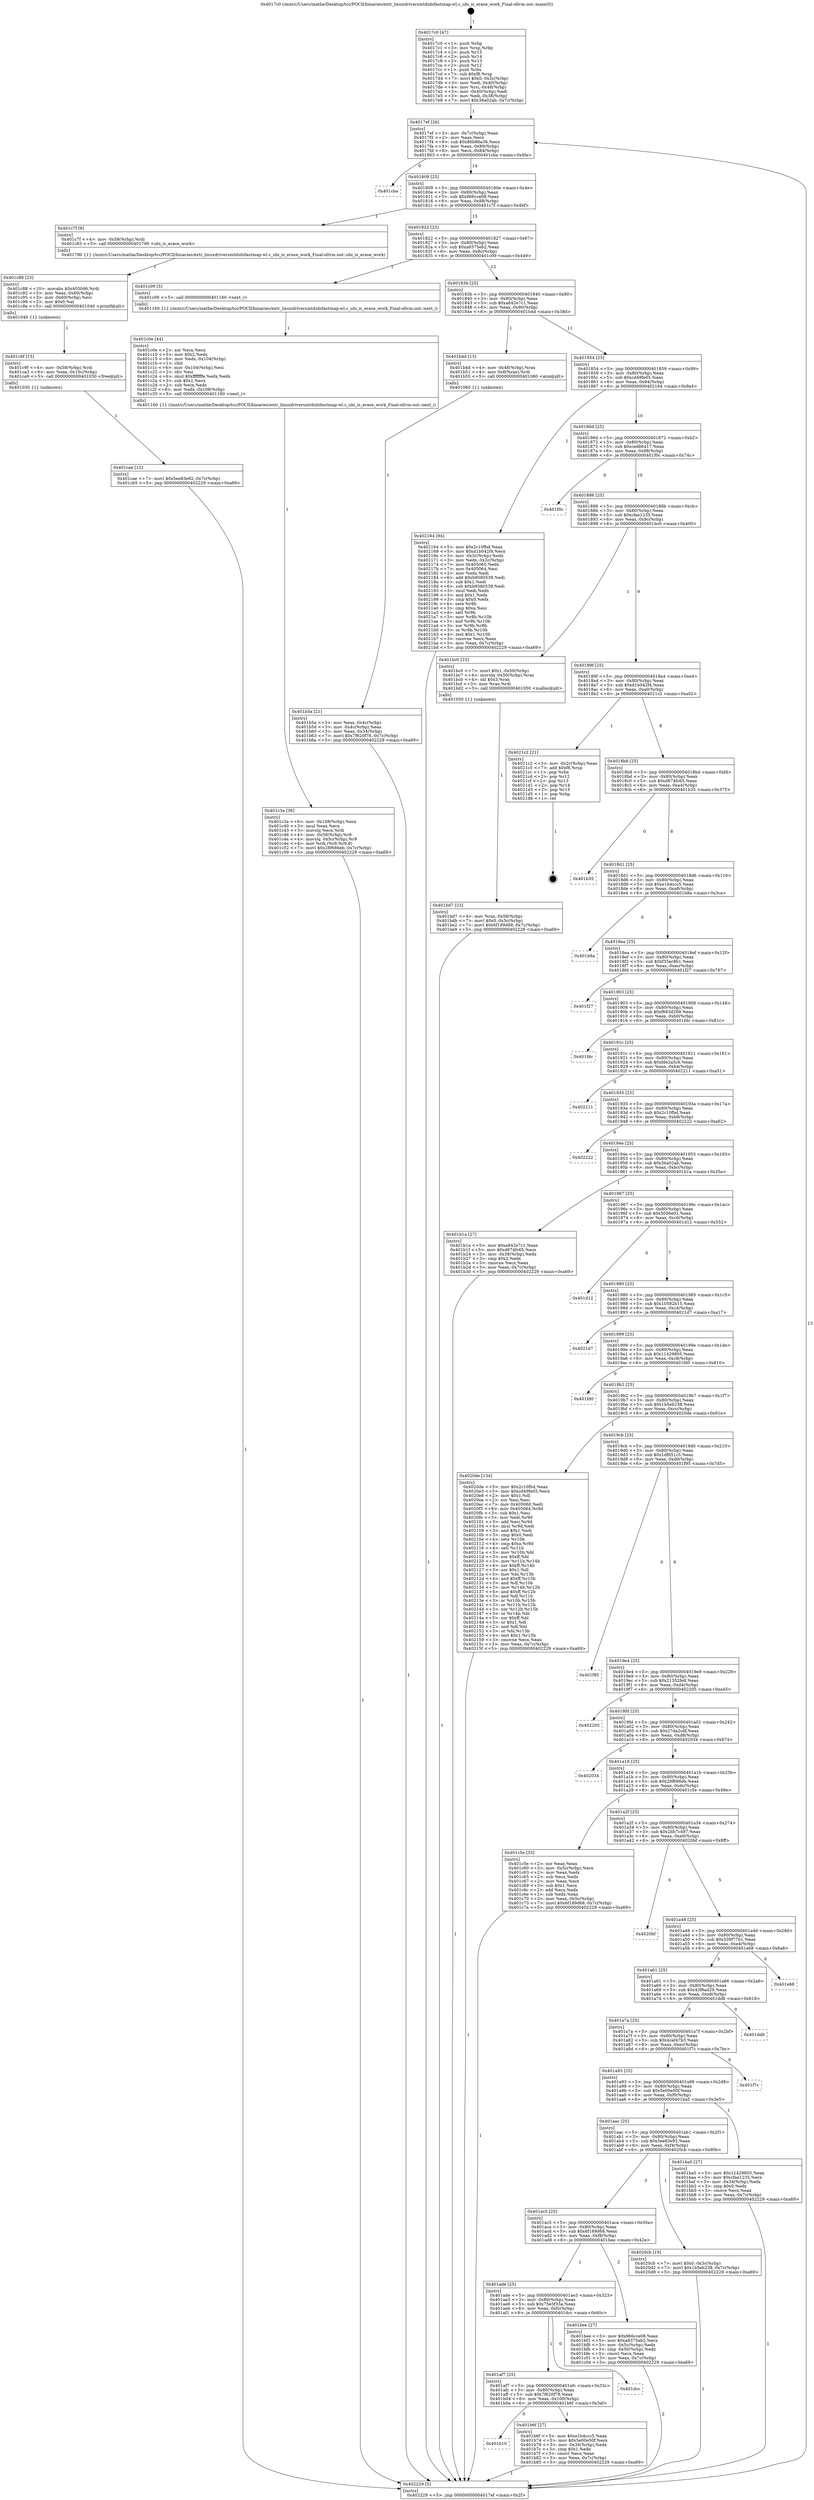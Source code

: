 digraph "0x4017c0" {
  label = "0x4017c0 (/mnt/c/Users/mathe/Desktop/tcc/POCII/binaries/extr_linuxdriversmtdubifastmap-wl.c_ubi_is_erase_work_Final-ollvm.out::main(0))"
  labelloc = "t"
  node[shape=record]

  Entry [label="",width=0.3,height=0.3,shape=circle,fillcolor=black,style=filled]
  "0x4017ef" [label="{
     0x4017ef [26]\l
     | [instrs]\l
     &nbsp;&nbsp;0x4017ef \<+3\>: mov -0x7c(%rbp),%eax\l
     &nbsp;&nbsp;0x4017f2 \<+2\>: mov %eax,%ecx\l
     &nbsp;&nbsp;0x4017f4 \<+6\>: sub $0x86b86a36,%ecx\l
     &nbsp;&nbsp;0x4017fa \<+3\>: mov %eax,-0x80(%rbp)\l
     &nbsp;&nbsp;0x4017fd \<+6\>: mov %ecx,-0x84(%rbp)\l
     &nbsp;&nbsp;0x401803 \<+6\>: je 0000000000401cba \<main+0x4fa\>\l
  }"]
  "0x401cba" [label="{
     0x401cba\l
  }", style=dashed]
  "0x401809" [label="{
     0x401809 [25]\l
     | [instrs]\l
     &nbsp;&nbsp;0x401809 \<+5\>: jmp 000000000040180e \<main+0x4e\>\l
     &nbsp;&nbsp;0x40180e \<+3\>: mov -0x80(%rbp),%eax\l
     &nbsp;&nbsp;0x401811 \<+5\>: sub $0x966cce08,%eax\l
     &nbsp;&nbsp;0x401816 \<+6\>: mov %eax,-0x88(%rbp)\l
     &nbsp;&nbsp;0x40181c \<+6\>: je 0000000000401c7f \<main+0x4bf\>\l
  }"]
  Exit [label="",width=0.3,height=0.3,shape=circle,fillcolor=black,style=filled,peripheries=2]
  "0x401c7f" [label="{
     0x401c7f [9]\l
     | [instrs]\l
     &nbsp;&nbsp;0x401c7f \<+4\>: mov -0x58(%rbp),%rdi\l
     &nbsp;&nbsp;0x401c83 \<+5\>: call 0000000000401790 \<ubi_is_erase_work\>\l
     | [calls]\l
     &nbsp;&nbsp;0x401790 \{1\} (/mnt/c/Users/mathe/Desktop/tcc/POCII/binaries/extr_linuxdriversmtdubifastmap-wl.c_ubi_is_erase_work_Final-ollvm.out::ubi_is_erase_work)\l
  }"]
  "0x401822" [label="{
     0x401822 [25]\l
     | [instrs]\l
     &nbsp;&nbsp;0x401822 \<+5\>: jmp 0000000000401827 \<main+0x67\>\l
     &nbsp;&nbsp;0x401827 \<+3\>: mov -0x80(%rbp),%eax\l
     &nbsp;&nbsp;0x40182a \<+5\>: sub $0xa8375eb2,%eax\l
     &nbsp;&nbsp;0x40182f \<+6\>: mov %eax,-0x8c(%rbp)\l
     &nbsp;&nbsp;0x401835 \<+6\>: je 0000000000401c09 \<main+0x449\>\l
  }"]
  "0x401cae" [label="{
     0x401cae [12]\l
     | [instrs]\l
     &nbsp;&nbsp;0x401cae \<+7\>: movl $0x5ee83e92,-0x7c(%rbp)\l
     &nbsp;&nbsp;0x401cb5 \<+5\>: jmp 0000000000402229 \<main+0xa69\>\l
  }"]
  "0x401c09" [label="{
     0x401c09 [5]\l
     | [instrs]\l
     &nbsp;&nbsp;0x401c09 \<+5\>: call 0000000000401160 \<next_i\>\l
     | [calls]\l
     &nbsp;&nbsp;0x401160 \{1\} (/mnt/c/Users/mathe/Desktop/tcc/POCII/binaries/extr_linuxdriversmtdubifastmap-wl.c_ubi_is_erase_work_Final-ollvm.out::next_i)\l
  }"]
  "0x40183b" [label="{
     0x40183b [25]\l
     | [instrs]\l
     &nbsp;&nbsp;0x40183b \<+5\>: jmp 0000000000401840 \<main+0x80\>\l
     &nbsp;&nbsp;0x401840 \<+3\>: mov -0x80(%rbp),%eax\l
     &nbsp;&nbsp;0x401843 \<+5\>: sub $0xa842e7c1,%eax\l
     &nbsp;&nbsp;0x401848 \<+6\>: mov %eax,-0x90(%rbp)\l
     &nbsp;&nbsp;0x40184e \<+6\>: je 0000000000401b4d \<main+0x38d\>\l
  }"]
  "0x401c9f" [label="{
     0x401c9f [15]\l
     | [instrs]\l
     &nbsp;&nbsp;0x401c9f \<+4\>: mov -0x58(%rbp),%rdi\l
     &nbsp;&nbsp;0x401ca3 \<+6\>: mov %eax,-0x10c(%rbp)\l
     &nbsp;&nbsp;0x401ca9 \<+5\>: call 0000000000401030 \<free@plt\>\l
     | [calls]\l
     &nbsp;&nbsp;0x401030 \{1\} (unknown)\l
  }"]
  "0x401b4d" [label="{
     0x401b4d [13]\l
     | [instrs]\l
     &nbsp;&nbsp;0x401b4d \<+4\>: mov -0x48(%rbp),%rax\l
     &nbsp;&nbsp;0x401b51 \<+4\>: mov 0x8(%rax),%rdi\l
     &nbsp;&nbsp;0x401b55 \<+5\>: call 0000000000401060 \<atoi@plt\>\l
     | [calls]\l
     &nbsp;&nbsp;0x401060 \{1\} (unknown)\l
  }"]
  "0x401854" [label="{
     0x401854 [25]\l
     | [instrs]\l
     &nbsp;&nbsp;0x401854 \<+5\>: jmp 0000000000401859 \<main+0x99\>\l
     &nbsp;&nbsp;0x401859 \<+3\>: mov -0x80(%rbp),%eax\l
     &nbsp;&nbsp;0x40185c \<+5\>: sub $0xcd49fe05,%eax\l
     &nbsp;&nbsp;0x401861 \<+6\>: mov %eax,-0x94(%rbp)\l
     &nbsp;&nbsp;0x401867 \<+6\>: je 0000000000402164 \<main+0x9a4\>\l
  }"]
  "0x401c88" [label="{
     0x401c88 [23]\l
     | [instrs]\l
     &nbsp;&nbsp;0x401c88 \<+10\>: movabs $0x4030d6,%rdi\l
     &nbsp;&nbsp;0x401c92 \<+3\>: mov %eax,-0x60(%rbp)\l
     &nbsp;&nbsp;0x401c95 \<+3\>: mov -0x60(%rbp),%esi\l
     &nbsp;&nbsp;0x401c98 \<+2\>: mov $0x0,%al\l
     &nbsp;&nbsp;0x401c9a \<+5\>: call 0000000000401040 \<printf@plt\>\l
     | [calls]\l
     &nbsp;&nbsp;0x401040 \{1\} (unknown)\l
  }"]
  "0x402164" [label="{
     0x402164 [94]\l
     | [instrs]\l
     &nbsp;&nbsp;0x402164 \<+5\>: mov $0x2c10fbd,%eax\l
     &nbsp;&nbsp;0x402169 \<+5\>: mov $0xd1b042f4,%ecx\l
     &nbsp;&nbsp;0x40216e \<+3\>: mov -0x3c(%rbp),%edx\l
     &nbsp;&nbsp;0x402171 \<+3\>: mov %edx,-0x2c(%rbp)\l
     &nbsp;&nbsp;0x402174 \<+7\>: mov 0x405060,%edx\l
     &nbsp;&nbsp;0x40217b \<+7\>: mov 0x405064,%esi\l
     &nbsp;&nbsp;0x402182 \<+2\>: mov %edx,%edi\l
     &nbsp;&nbsp;0x402184 \<+6\>: add $0xb9580539,%edi\l
     &nbsp;&nbsp;0x40218a \<+3\>: sub $0x1,%edi\l
     &nbsp;&nbsp;0x40218d \<+6\>: sub $0xb9580539,%edi\l
     &nbsp;&nbsp;0x402193 \<+3\>: imul %edi,%edx\l
     &nbsp;&nbsp;0x402196 \<+3\>: and $0x1,%edx\l
     &nbsp;&nbsp;0x402199 \<+3\>: cmp $0x0,%edx\l
     &nbsp;&nbsp;0x40219c \<+4\>: sete %r8b\l
     &nbsp;&nbsp;0x4021a0 \<+3\>: cmp $0xa,%esi\l
     &nbsp;&nbsp;0x4021a3 \<+4\>: setl %r9b\l
     &nbsp;&nbsp;0x4021a7 \<+3\>: mov %r8b,%r10b\l
     &nbsp;&nbsp;0x4021aa \<+3\>: and %r9b,%r10b\l
     &nbsp;&nbsp;0x4021ad \<+3\>: xor %r9b,%r8b\l
     &nbsp;&nbsp;0x4021b0 \<+3\>: or %r8b,%r10b\l
     &nbsp;&nbsp;0x4021b3 \<+4\>: test $0x1,%r10b\l
     &nbsp;&nbsp;0x4021b7 \<+3\>: cmovne %ecx,%eax\l
     &nbsp;&nbsp;0x4021ba \<+3\>: mov %eax,-0x7c(%rbp)\l
     &nbsp;&nbsp;0x4021bd \<+5\>: jmp 0000000000402229 \<main+0xa69\>\l
  }"]
  "0x40186d" [label="{
     0x40186d [25]\l
     | [instrs]\l
     &nbsp;&nbsp;0x40186d \<+5\>: jmp 0000000000401872 \<main+0xb2\>\l
     &nbsp;&nbsp;0x401872 \<+3\>: mov -0x80(%rbp),%eax\l
     &nbsp;&nbsp;0x401875 \<+5\>: sub $0xcedb6417,%eax\l
     &nbsp;&nbsp;0x40187a \<+6\>: mov %eax,-0x98(%rbp)\l
     &nbsp;&nbsp;0x401880 \<+6\>: je 0000000000401f0c \<main+0x74c\>\l
  }"]
  "0x401c3a" [label="{
     0x401c3a [36]\l
     | [instrs]\l
     &nbsp;&nbsp;0x401c3a \<+6\>: mov -0x108(%rbp),%ecx\l
     &nbsp;&nbsp;0x401c40 \<+3\>: imul %eax,%ecx\l
     &nbsp;&nbsp;0x401c43 \<+3\>: movslq %ecx,%rdi\l
     &nbsp;&nbsp;0x401c46 \<+4\>: mov -0x58(%rbp),%r8\l
     &nbsp;&nbsp;0x401c4a \<+4\>: movslq -0x5c(%rbp),%r9\l
     &nbsp;&nbsp;0x401c4e \<+4\>: mov %rdi,(%r8,%r9,8)\l
     &nbsp;&nbsp;0x401c52 \<+7\>: movl $0x28f666eb,-0x7c(%rbp)\l
     &nbsp;&nbsp;0x401c59 \<+5\>: jmp 0000000000402229 \<main+0xa69\>\l
  }"]
  "0x401f0c" [label="{
     0x401f0c\l
  }", style=dashed]
  "0x401886" [label="{
     0x401886 [25]\l
     | [instrs]\l
     &nbsp;&nbsp;0x401886 \<+5\>: jmp 000000000040188b \<main+0xcb\>\l
     &nbsp;&nbsp;0x40188b \<+3\>: mov -0x80(%rbp),%eax\l
     &nbsp;&nbsp;0x40188e \<+5\>: sub $0xcfae1235,%eax\l
     &nbsp;&nbsp;0x401893 \<+6\>: mov %eax,-0x9c(%rbp)\l
     &nbsp;&nbsp;0x401899 \<+6\>: je 0000000000401bc0 \<main+0x400\>\l
  }"]
  "0x401c0e" [label="{
     0x401c0e [44]\l
     | [instrs]\l
     &nbsp;&nbsp;0x401c0e \<+2\>: xor %ecx,%ecx\l
     &nbsp;&nbsp;0x401c10 \<+5\>: mov $0x2,%edx\l
     &nbsp;&nbsp;0x401c15 \<+6\>: mov %edx,-0x104(%rbp)\l
     &nbsp;&nbsp;0x401c1b \<+1\>: cltd\l
     &nbsp;&nbsp;0x401c1c \<+6\>: mov -0x104(%rbp),%esi\l
     &nbsp;&nbsp;0x401c22 \<+2\>: idiv %esi\l
     &nbsp;&nbsp;0x401c24 \<+6\>: imul $0xfffffffe,%edx,%edx\l
     &nbsp;&nbsp;0x401c2a \<+3\>: sub $0x1,%ecx\l
     &nbsp;&nbsp;0x401c2d \<+2\>: sub %ecx,%edx\l
     &nbsp;&nbsp;0x401c2f \<+6\>: mov %edx,-0x108(%rbp)\l
     &nbsp;&nbsp;0x401c35 \<+5\>: call 0000000000401160 \<next_i\>\l
     | [calls]\l
     &nbsp;&nbsp;0x401160 \{1\} (/mnt/c/Users/mathe/Desktop/tcc/POCII/binaries/extr_linuxdriversmtdubifastmap-wl.c_ubi_is_erase_work_Final-ollvm.out::next_i)\l
  }"]
  "0x401bc0" [label="{
     0x401bc0 [23]\l
     | [instrs]\l
     &nbsp;&nbsp;0x401bc0 \<+7\>: movl $0x1,-0x50(%rbp)\l
     &nbsp;&nbsp;0x401bc7 \<+4\>: movslq -0x50(%rbp),%rax\l
     &nbsp;&nbsp;0x401bcb \<+4\>: shl $0x3,%rax\l
     &nbsp;&nbsp;0x401bcf \<+3\>: mov %rax,%rdi\l
     &nbsp;&nbsp;0x401bd2 \<+5\>: call 0000000000401050 \<malloc@plt\>\l
     | [calls]\l
     &nbsp;&nbsp;0x401050 \{1\} (unknown)\l
  }"]
  "0x40189f" [label="{
     0x40189f [25]\l
     | [instrs]\l
     &nbsp;&nbsp;0x40189f \<+5\>: jmp 00000000004018a4 \<main+0xe4\>\l
     &nbsp;&nbsp;0x4018a4 \<+3\>: mov -0x80(%rbp),%eax\l
     &nbsp;&nbsp;0x4018a7 \<+5\>: sub $0xd1b042f4,%eax\l
     &nbsp;&nbsp;0x4018ac \<+6\>: mov %eax,-0xa0(%rbp)\l
     &nbsp;&nbsp;0x4018b2 \<+6\>: je 00000000004021c2 \<main+0xa02\>\l
  }"]
  "0x401bd7" [label="{
     0x401bd7 [23]\l
     | [instrs]\l
     &nbsp;&nbsp;0x401bd7 \<+4\>: mov %rax,-0x58(%rbp)\l
     &nbsp;&nbsp;0x401bdb \<+7\>: movl $0x0,-0x5c(%rbp)\l
     &nbsp;&nbsp;0x401be2 \<+7\>: movl $0x6f189d68,-0x7c(%rbp)\l
     &nbsp;&nbsp;0x401be9 \<+5\>: jmp 0000000000402229 \<main+0xa69\>\l
  }"]
  "0x4021c2" [label="{
     0x4021c2 [21]\l
     | [instrs]\l
     &nbsp;&nbsp;0x4021c2 \<+3\>: mov -0x2c(%rbp),%eax\l
     &nbsp;&nbsp;0x4021c5 \<+7\>: add $0xf8,%rsp\l
     &nbsp;&nbsp;0x4021cc \<+1\>: pop %rbx\l
     &nbsp;&nbsp;0x4021cd \<+2\>: pop %r12\l
     &nbsp;&nbsp;0x4021cf \<+2\>: pop %r13\l
     &nbsp;&nbsp;0x4021d1 \<+2\>: pop %r14\l
     &nbsp;&nbsp;0x4021d3 \<+2\>: pop %r15\l
     &nbsp;&nbsp;0x4021d5 \<+1\>: pop %rbp\l
     &nbsp;&nbsp;0x4021d6 \<+1\>: ret\l
  }"]
  "0x4018b8" [label="{
     0x4018b8 [25]\l
     | [instrs]\l
     &nbsp;&nbsp;0x4018b8 \<+5\>: jmp 00000000004018bd \<main+0xfd\>\l
     &nbsp;&nbsp;0x4018bd \<+3\>: mov -0x80(%rbp),%eax\l
     &nbsp;&nbsp;0x4018c0 \<+5\>: sub $0xd674fc65,%eax\l
     &nbsp;&nbsp;0x4018c5 \<+6\>: mov %eax,-0xa4(%rbp)\l
     &nbsp;&nbsp;0x4018cb \<+6\>: je 0000000000401b35 \<main+0x375\>\l
  }"]
  "0x401b10" [label="{
     0x401b10\l
  }", style=dashed]
  "0x401b35" [label="{
     0x401b35\l
  }", style=dashed]
  "0x4018d1" [label="{
     0x4018d1 [25]\l
     | [instrs]\l
     &nbsp;&nbsp;0x4018d1 \<+5\>: jmp 00000000004018d6 \<main+0x116\>\l
     &nbsp;&nbsp;0x4018d6 \<+3\>: mov -0x80(%rbp),%eax\l
     &nbsp;&nbsp;0x4018d9 \<+5\>: sub $0xe1b4ccc5,%eax\l
     &nbsp;&nbsp;0x4018de \<+6\>: mov %eax,-0xa8(%rbp)\l
     &nbsp;&nbsp;0x4018e4 \<+6\>: je 0000000000401b8a \<main+0x3ca\>\l
  }"]
  "0x401b6f" [label="{
     0x401b6f [27]\l
     | [instrs]\l
     &nbsp;&nbsp;0x401b6f \<+5\>: mov $0xe1b4ccc5,%eax\l
     &nbsp;&nbsp;0x401b74 \<+5\>: mov $0x5e00e50f,%ecx\l
     &nbsp;&nbsp;0x401b79 \<+3\>: mov -0x34(%rbp),%edx\l
     &nbsp;&nbsp;0x401b7c \<+3\>: cmp $0x1,%edx\l
     &nbsp;&nbsp;0x401b7f \<+3\>: cmovl %ecx,%eax\l
     &nbsp;&nbsp;0x401b82 \<+3\>: mov %eax,-0x7c(%rbp)\l
     &nbsp;&nbsp;0x401b85 \<+5\>: jmp 0000000000402229 \<main+0xa69\>\l
  }"]
  "0x401b8a" [label="{
     0x401b8a\l
  }", style=dashed]
  "0x4018ea" [label="{
     0x4018ea [25]\l
     | [instrs]\l
     &nbsp;&nbsp;0x4018ea \<+5\>: jmp 00000000004018ef \<main+0x12f\>\l
     &nbsp;&nbsp;0x4018ef \<+3\>: mov -0x80(%rbp),%eax\l
     &nbsp;&nbsp;0x4018f2 \<+5\>: sub $0xf33ac8b1,%eax\l
     &nbsp;&nbsp;0x4018f7 \<+6\>: mov %eax,-0xac(%rbp)\l
     &nbsp;&nbsp;0x4018fd \<+6\>: je 0000000000401f27 \<main+0x767\>\l
  }"]
  "0x401af7" [label="{
     0x401af7 [25]\l
     | [instrs]\l
     &nbsp;&nbsp;0x401af7 \<+5\>: jmp 0000000000401afc \<main+0x33c\>\l
     &nbsp;&nbsp;0x401afc \<+3\>: mov -0x80(%rbp),%eax\l
     &nbsp;&nbsp;0x401aff \<+5\>: sub $0x7f620f78,%eax\l
     &nbsp;&nbsp;0x401b04 \<+6\>: mov %eax,-0x100(%rbp)\l
     &nbsp;&nbsp;0x401b0a \<+6\>: je 0000000000401b6f \<main+0x3af\>\l
  }"]
  "0x401f27" [label="{
     0x401f27\l
  }", style=dashed]
  "0x401903" [label="{
     0x401903 [25]\l
     | [instrs]\l
     &nbsp;&nbsp;0x401903 \<+5\>: jmp 0000000000401908 \<main+0x148\>\l
     &nbsp;&nbsp;0x401908 \<+3\>: mov -0x80(%rbp),%eax\l
     &nbsp;&nbsp;0x40190b \<+5\>: sub $0xf683d269,%eax\l
     &nbsp;&nbsp;0x401910 \<+6\>: mov %eax,-0xb0(%rbp)\l
     &nbsp;&nbsp;0x401916 \<+6\>: je 0000000000401fdc \<main+0x81c\>\l
  }"]
  "0x401dcc" [label="{
     0x401dcc\l
  }", style=dashed]
  "0x401fdc" [label="{
     0x401fdc\l
  }", style=dashed]
  "0x40191c" [label="{
     0x40191c [25]\l
     | [instrs]\l
     &nbsp;&nbsp;0x40191c \<+5\>: jmp 0000000000401921 \<main+0x161\>\l
     &nbsp;&nbsp;0x401921 \<+3\>: mov -0x80(%rbp),%eax\l
     &nbsp;&nbsp;0x401924 \<+5\>: sub $0xfde2a5c6,%eax\l
     &nbsp;&nbsp;0x401929 \<+6\>: mov %eax,-0xb4(%rbp)\l
     &nbsp;&nbsp;0x40192f \<+6\>: je 0000000000402211 \<main+0xa51\>\l
  }"]
  "0x401ade" [label="{
     0x401ade [25]\l
     | [instrs]\l
     &nbsp;&nbsp;0x401ade \<+5\>: jmp 0000000000401ae3 \<main+0x323\>\l
     &nbsp;&nbsp;0x401ae3 \<+3\>: mov -0x80(%rbp),%eax\l
     &nbsp;&nbsp;0x401ae6 \<+5\>: sub $0x75e5f33a,%eax\l
     &nbsp;&nbsp;0x401aeb \<+6\>: mov %eax,-0xfc(%rbp)\l
     &nbsp;&nbsp;0x401af1 \<+6\>: je 0000000000401dcc \<main+0x60c\>\l
  }"]
  "0x402211" [label="{
     0x402211\l
  }", style=dashed]
  "0x401935" [label="{
     0x401935 [25]\l
     | [instrs]\l
     &nbsp;&nbsp;0x401935 \<+5\>: jmp 000000000040193a \<main+0x17a\>\l
     &nbsp;&nbsp;0x40193a \<+3\>: mov -0x80(%rbp),%eax\l
     &nbsp;&nbsp;0x40193d \<+5\>: sub $0x2c10fbd,%eax\l
     &nbsp;&nbsp;0x401942 \<+6\>: mov %eax,-0xb8(%rbp)\l
     &nbsp;&nbsp;0x401948 \<+6\>: je 0000000000402222 \<main+0xa62\>\l
  }"]
  "0x401bee" [label="{
     0x401bee [27]\l
     | [instrs]\l
     &nbsp;&nbsp;0x401bee \<+5\>: mov $0x966cce08,%eax\l
     &nbsp;&nbsp;0x401bf3 \<+5\>: mov $0xa8375eb2,%ecx\l
     &nbsp;&nbsp;0x401bf8 \<+3\>: mov -0x5c(%rbp),%edx\l
     &nbsp;&nbsp;0x401bfb \<+3\>: cmp -0x50(%rbp),%edx\l
     &nbsp;&nbsp;0x401bfe \<+3\>: cmovl %ecx,%eax\l
     &nbsp;&nbsp;0x401c01 \<+3\>: mov %eax,-0x7c(%rbp)\l
     &nbsp;&nbsp;0x401c04 \<+5\>: jmp 0000000000402229 \<main+0xa69\>\l
  }"]
  "0x402222" [label="{
     0x402222\l
  }", style=dashed]
  "0x40194e" [label="{
     0x40194e [25]\l
     | [instrs]\l
     &nbsp;&nbsp;0x40194e \<+5\>: jmp 0000000000401953 \<main+0x193\>\l
     &nbsp;&nbsp;0x401953 \<+3\>: mov -0x80(%rbp),%eax\l
     &nbsp;&nbsp;0x401956 \<+5\>: sub $0x36a02ab,%eax\l
     &nbsp;&nbsp;0x40195b \<+6\>: mov %eax,-0xbc(%rbp)\l
     &nbsp;&nbsp;0x401961 \<+6\>: je 0000000000401b1a \<main+0x35a\>\l
  }"]
  "0x401ac5" [label="{
     0x401ac5 [25]\l
     | [instrs]\l
     &nbsp;&nbsp;0x401ac5 \<+5\>: jmp 0000000000401aca \<main+0x30a\>\l
     &nbsp;&nbsp;0x401aca \<+3\>: mov -0x80(%rbp),%eax\l
     &nbsp;&nbsp;0x401acd \<+5\>: sub $0x6f189d68,%eax\l
     &nbsp;&nbsp;0x401ad2 \<+6\>: mov %eax,-0xf8(%rbp)\l
     &nbsp;&nbsp;0x401ad8 \<+6\>: je 0000000000401bee \<main+0x42e\>\l
  }"]
  "0x401b1a" [label="{
     0x401b1a [27]\l
     | [instrs]\l
     &nbsp;&nbsp;0x401b1a \<+5\>: mov $0xa842e7c1,%eax\l
     &nbsp;&nbsp;0x401b1f \<+5\>: mov $0xd674fc65,%ecx\l
     &nbsp;&nbsp;0x401b24 \<+3\>: mov -0x38(%rbp),%edx\l
     &nbsp;&nbsp;0x401b27 \<+3\>: cmp $0x2,%edx\l
     &nbsp;&nbsp;0x401b2a \<+3\>: cmovne %ecx,%eax\l
     &nbsp;&nbsp;0x401b2d \<+3\>: mov %eax,-0x7c(%rbp)\l
     &nbsp;&nbsp;0x401b30 \<+5\>: jmp 0000000000402229 \<main+0xa69\>\l
  }"]
  "0x401967" [label="{
     0x401967 [25]\l
     | [instrs]\l
     &nbsp;&nbsp;0x401967 \<+5\>: jmp 000000000040196c \<main+0x1ac\>\l
     &nbsp;&nbsp;0x40196c \<+3\>: mov -0x80(%rbp),%eax\l
     &nbsp;&nbsp;0x40196f \<+5\>: sub $0x5056e01,%eax\l
     &nbsp;&nbsp;0x401974 \<+6\>: mov %eax,-0xc0(%rbp)\l
     &nbsp;&nbsp;0x40197a \<+6\>: je 0000000000401d12 \<main+0x552\>\l
  }"]
  "0x402229" [label="{
     0x402229 [5]\l
     | [instrs]\l
     &nbsp;&nbsp;0x402229 \<+5\>: jmp 00000000004017ef \<main+0x2f\>\l
  }"]
  "0x4017c0" [label="{
     0x4017c0 [47]\l
     | [instrs]\l
     &nbsp;&nbsp;0x4017c0 \<+1\>: push %rbp\l
     &nbsp;&nbsp;0x4017c1 \<+3\>: mov %rsp,%rbp\l
     &nbsp;&nbsp;0x4017c4 \<+2\>: push %r15\l
     &nbsp;&nbsp;0x4017c6 \<+2\>: push %r14\l
     &nbsp;&nbsp;0x4017c8 \<+2\>: push %r13\l
     &nbsp;&nbsp;0x4017ca \<+2\>: push %r12\l
     &nbsp;&nbsp;0x4017cc \<+1\>: push %rbx\l
     &nbsp;&nbsp;0x4017cd \<+7\>: sub $0xf8,%rsp\l
     &nbsp;&nbsp;0x4017d4 \<+7\>: movl $0x0,-0x3c(%rbp)\l
     &nbsp;&nbsp;0x4017db \<+3\>: mov %edi,-0x40(%rbp)\l
     &nbsp;&nbsp;0x4017de \<+4\>: mov %rsi,-0x48(%rbp)\l
     &nbsp;&nbsp;0x4017e2 \<+3\>: mov -0x40(%rbp),%edi\l
     &nbsp;&nbsp;0x4017e5 \<+3\>: mov %edi,-0x38(%rbp)\l
     &nbsp;&nbsp;0x4017e8 \<+7\>: movl $0x36a02ab,-0x7c(%rbp)\l
  }"]
  "0x401b5a" [label="{
     0x401b5a [21]\l
     | [instrs]\l
     &nbsp;&nbsp;0x401b5a \<+3\>: mov %eax,-0x4c(%rbp)\l
     &nbsp;&nbsp;0x401b5d \<+3\>: mov -0x4c(%rbp),%eax\l
     &nbsp;&nbsp;0x401b60 \<+3\>: mov %eax,-0x34(%rbp)\l
     &nbsp;&nbsp;0x401b63 \<+7\>: movl $0x7f620f78,-0x7c(%rbp)\l
     &nbsp;&nbsp;0x401b6a \<+5\>: jmp 0000000000402229 \<main+0xa69\>\l
  }"]
  "0x4020cb" [label="{
     0x4020cb [19]\l
     | [instrs]\l
     &nbsp;&nbsp;0x4020cb \<+7\>: movl $0x0,-0x3c(%rbp)\l
     &nbsp;&nbsp;0x4020d2 \<+7\>: movl $0x1b5eb238,-0x7c(%rbp)\l
     &nbsp;&nbsp;0x4020d9 \<+5\>: jmp 0000000000402229 \<main+0xa69\>\l
  }"]
  "0x401d12" [label="{
     0x401d12\l
  }", style=dashed]
  "0x401980" [label="{
     0x401980 [25]\l
     | [instrs]\l
     &nbsp;&nbsp;0x401980 \<+5\>: jmp 0000000000401985 \<main+0x1c5\>\l
     &nbsp;&nbsp;0x401985 \<+3\>: mov -0x80(%rbp),%eax\l
     &nbsp;&nbsp;0x401988 \<+5\>: sub $0x10582b15,%eax\l
     &nbsp;&nbsp;0x40198d \<+6\>: mov %eax,-0xc4(%rbp)\l
     &nbsp;&nbsp;0x401993 \<+6\>: je 00000000004021d7 \<main+0xa17\>\l
  }"]
  "0x401aac" [label="{
     0x401aac [25]\l
     | [instrs]\l
     &nbsp;&nbsp;0x401aac \<+5\>: jmp 0000000000401ab1 \<main+0x2f1\>\l
     &nbsp;&nbsp;0x401ab1 \<+3\>: mov -0x80(%rbp),%eax\l
     &nbsp;&nbsp;0x401ab4 \<+5\>: sub $0x5ee83e92,%eax\l
     &nbsp;&nbsp;0x401ab9 \<+6\>: mov %eax,-0xf4(%rbp)\l
     &nbsp;&nbsp;0x401abf \<+6\>: je 00000000004020cb \<main+0x90b\>\l
  }"]
  "0x4021d7" [label="{
     0x4021d7\l
  }", style=dashed]
  "0x401999" [label="{
     0x401999 [25]\l
     | [instrs]\l
     &nbsp;&nbsp;0x401999 \<+5\>: jmp 000000000040199e \<main+0x1de\>\l
     &nbsp;&nbsp;0x40199e \<+3\>: mov -0x80(%rbp),%eax\l
     &nbsp;&nbsp;0x4019a1 \<+5\>: sub $0x11429805,%eax\l
     &nbsp;&nbsp;0x4019a6 \<+6\>: mov %eax,-0xc8(%rbp)\l
     &nbsp;&nbsp;0x4019ac \<+6\>: je 0000000000401fd0 \<main+0x810\>\l
  }"]
  "0x401ba5" [label="{
     0x401ba5 [27]\l
     | [instrs]\l
     &nbsp;&nbsp;0x401ba5 \<+5\>: mov $0x11429805,%eax\l
     &nbsp;&nbsp;0x401baa \<+5\>: mov $0xcfae1235,%ecx\l
     &nbsp;&nbsp;0x401baf \<+3\>: mov -0x34(%rbp),%edx\l
     &nbsp;&nbsp;0x401bb2 \<+3\>: cmp $0x0,%edx\l
     &nbsp;&nbsp;0x401bb5 \<+3\>: cmove %ecx,%eax\l
     &nbsp;&nbsp;0x401bb8 \<+3\>: mov %eax,-0x7c(%rbp)\l
     &nbsp;&nbsp;0x401bbb \<+5\>: jmp 0000000000402229 \<main+0xa69\>\l
  }"]
  "0x401fd0" [label="{
     0x401fd0\l
  }", style=dashed]
  "0x4019b2" [label="{
     0x4019b2 [25]\l
     | [instrs]\l
     &nbsp;&nbsp;0x4019b2 \<+5\>: jmp 00000000004019b7 \<main+0x1f7\>\l
     &nbsp;&nbsp;0x4019b7 \<+3\>: mov -0x80(%rbp),%eax\l
     &nbsp;&nbsp;0x4019ba \<+5\>: sub $0x1b5eb238,%eax\l
     &nbsp;&nbsp;0x4019bf \<+6\>: mov %eax,-0xcc(%rbp)\l
     &nbsp;&nbsp;0x4019c5 \<+6\>: je 00000000004020de \<main+0x91e\>\l
  }"]
  "0x401a93" [label="{
     0x401a93 [25]\l
     | [instrs]\l
     &nbsp;&nbsp;0x401a93 \<+5\>: jmp 0000000000401a98 \<main+0x2d8\>\l
     &nbsp;&nbsp;0x401a98 \<+3\>: mov -0x80(%rbp),%eax\l
     &nbsp;&nbsp;0x401a9b \<+5\>: sub $0x5e00e50f,%eax\l
     &nbsp;&nbsp;0x401aa0 \<+6\>: mov %eax,-0xf0(%rbp)\l
     &nbsp;&nbsp;0x401aa6 \<+6\>: je 0000000000401ba5 \<main+0x3e5\>\l
  }"]
  "0x4020de" [label="{
     0x4020de [134]\l
     | [instrs]\l
     &nbsp;&nbsp;0x4020de \<+5\>: mov $0x2c10fbd,%eax\l
     &nbsp;&nbsp;0x4020e3 \<+5\>: mov $0xcd49fe05,%ecx\l
     &nbsp;&nbsp;0x4020e8 \<+2\>: mov $0x1,%dl\l
     &nbsp;&nbsp;0x4020ea \<+2\>: xor %esi,%esi\l
     &nbsp;&nbsp;0x4020ec \<+7\>: mov 0x405060,%edi\l
     &nbsp;&nbsp;0x4020f3 \<+8\>: mov 0x405064,%r8d\l
     &nbsp;&nbsp;0x4020fb \<+3\>: sub $0x1,%esi\l
     &nbsp;&nbsp;0x4020fe \<+3\>: mov %edi,%r9d\l
     &nbsp;&nbsp;0x402101 \<+3\>: add %esi,%r9d\l
     &nbsp;&nbsp;0x402104 \<+4\>: imul %r9d,%edi\l
     &nbsp;&nbsp;0x402108 \<+3\>: and $0x1,%edi\l
     &nbsp;&nbsp;0x40210b \<+3\>: cmp $0x0,%edi\l
     &nbsp;&nbsp;0x40210e \<+4\>: sete %r10b\l
     &nbsp;&nbsp;0x402112 \<+4\>: cmp $0xa,%r8d\l
     &nbsp;&nbsp;0x402116 \<+4\>: setl %r11b\l
     &nbsp;&nbsp;0x40211a \<+3\>: mov %r10b,%bl\l
     &nbsp;&nbsp;0x40211d \<+3\>: xor $0xff,%bl\l
     &nbsp;&nbsp;0x402120 \<+3\>: mov %r11b,%r14b\l
     &nbsp;&nbsp;0x402123 \<+4\>: xor $0xff,%r14b\l
     &nbsp;&nbsp;0x402127 \<+3\>: xor $0x1,%dl\l
     &nbsp;&nbsp;0x40212a \<+3\>: mov %bl,%r15b\l
     &nbsp;&nbsp;0x40212d \<+4\>: and $0xff,%r15b\l
     &nbsp;&nbsp;0x402131 \<+3\>: and %dl,%r10b\l
     &nbsp;&nbsp;0x402134 \<+3\>: mov %r14b,%r12b\l
     &nbsp;&nbsp;0x402137 \<+4\>: and $0xff,%r12b\l
     &nbsp;&nbsp;0x40213b \<+3\>: and %dl,%r11b\l
     &nbsp;&nbsp;0x40213e \<+3\>: or %r10b,%r15b\l
     &nbsp;&nbsp;0x402141 \<+3\>: or %r11b,%r12b\l
     &nbsp;&nbsp;0x402144 \<+3\>: xor %r12b,%r15b\l
     &nbsp;&nbsp;0x402147 \<+3\>: or %r14b,%bl\l
     &nbsp;&nbsp;0x40214a \<+3\>: xor $0xff,%bl\l
     &nbsp;&nbsp;0x40214d \<+3\>: or $0x1,%dl\l
     &nbsp;&nbsp;0x402150 \<+2\>: and %dl,%bl\l
     &nbsp;&nbsp;0x402152 \<+3\>: or %bl,%r15b\l
     &nbsp;&nbsp;0x402155 \<+4\>: test $0x1,%r15b\l
     &nbsp;&nbsp;0x402159 \<+3\>: cmovne %ecx,%eax\l
     &nbsp;&nbsp;0x40215c \<+3\>: mov %eax,-0x7c(%rbp)\l
     &nbsp;&nbsp;0x40215f \<+5\>: jmp 0000000000402229 \<main+0xa69\>\l
  }"]
  "0x4019cb" [label="{
     0x4019cb [25]\l
     | [instrs]\l
     &nbsp;&nbsp;0x4019cb \<+5\>: jmp 00000000004019d0 \<main+0x210\>\l
     &nbsp;&nbsp;0x4019d0 \<+3\>: mov -0x80(%rbp),%eax\l
     &nbsp;&nbsp;0x4019d3 \<+5\>: sub $0x1df651c5,%eax\l
     &nbsp;&nbsp;0x4019d8 \<+6\>: mov %eax,-0xd0(%rbp)\l
     &nbsp;&nbsp;0x4019de \<+6\>: je 0000000000401f95 \<main+0x7d5\>\l
  }"]
  "0x401f7c" [label="{
     0x401f7c\l
  }", style=dashed]
  "0x401f95" [label="{
     0x401f95\l
  }", style=dashed]
  "0x4019e4" [label="{
     0x4019e4 [25]\l
     | [instrs]\l
     &nbsp;&nbsp;0x4019e4 \<+5\>: jmp 00000000004019e9 \<main+0x229\>\l
     &nbsp;&nbsp;0x4019e9 \<+3\>: mov -0x80(%rbp),%eax\l
     &nbsp;&nbsp;0x4019ec \<+5\>: sub $0x21352fe8,%eax\l
     &nbsp;&nbsp;0x4019f1 \<+6\>: mov %eax,-0xd4(%rbp)\l
     &nbsp;&nbsp;0x4019f7 \<+6\>: je 0000000000402205 \<main+0xa45\>\l
  }"]
  "0x401a7a" [label="{
     0x401a7a [25]\l
     | [instrs]\l
     &nbsp;&nbsp;0x401a7a \<+5\>: jmp 0000000000401a7f \<main+0x2bf\>\l
     &nbsp;&nbsp;0x401a7f \<+3\>: mov -0x80(%rbp),%eax\l
     &nbsp;&nbsp;0x401a82 \<+5\>: sub $0x4caf47b3,%eax\l
     &nbsp;&nbsp;0x401a87 \<+6\>: mov %eax,-0xec(%rbp)\l
     &nbsp;&nbsp;0x401a8d \<+6\>: je 0000000000401f7c \<main+0x7bc\>\l
  }"]
  "0x402205" [label="{
     0x402205\l
  }", style=dashed]
  "0x4019fd" [label="{
     0x4019fd [25]\l
     | [instrs]\l
     &nbsp;&nbsp;0x4019fd \<+5\>: jmp 0000000000401a02 \<main+0x242\>\l
     &nbsp;&nbsp;0x401a02 \<+3\>: mov -0x80(%rbp),%eax\l
     &nbsp;&nbsp;0x401a05 \<+5\>: sub $0x27da2cdf,%eax\l
     &nbsp;&nbsp;0x401a0a \<+6\>: mov %eax,-0xd8(%rbp)\l
     &nbsp;&nbsp;0x401a10 \<+6\>: je 0000000000402034 \<main+0x874\>\l
  }"]
  "0x401dd8" [label="{
     0x401dd8\l
  }", style=dashed]
  "0x402034" [label="{
     0x402034\l
  }", style=dashed]
  "0x401a16" [label="{
     0x401a16 [25]\l
     | [instrs]\l
     &nbsp;&nbsp;0x401a16 \<+5\>: jmp 0000000000401a1b \<main+0x25b\>\l
     &nbsp;&nbsp;0x401a1b \<+3\>: mov -0x80(%rbp),%eax\l
     &nbsp;&nbsp;0x401a1e \<+5\>: sub $0x28f666eb,%eax\l
     &nbsp;&nbsp;0x401a23 \<+6\>: mov %eax,-0xdc(%rbp)\l
     &nbsp;&nbsp;0x401a29 \<+6\>: je 0000000000401c5e \<main+0x49e\>\l
  }"]
  "0x401a61" [label="{
     0x401a61 [25]\l
     | [instrs]\l
     &nbsp;&nbsp;0x401a61 \<+5\>: jmp 0000000000401a66 \<main+0x2a6\>\l
     &nbsp;&nbsp;0x401a66 \<+3\>: mov -0x80(%rbp),%eax\l
     &nbsp;&nbsp;0x401a69 \<+5\>: sub $0x43f6ad29,%eax\l
     &nbsp;&nbsp;0x401a6e \<+6\>: mov %eax,-0xe8(%rbp)\l
     &nbsp;&nbsp;0x401a74 \<+6\>: je 0000000000401dd8 \<main+0x618\>\l
  }"]
  "0x401c5e" [label="{
     0x401c5e [33]\l
     | [instrs]\l
     &nbsp;&nbsp;0x401c5e \<+2\>: xor %eax,%eax\l
     &nbsp;&nbsp;0x401c60 \<+3\>: mov -0x5c(%rbp),%ecx\l
     &nbsp;&nbsp;0x401c63 \<+2\>: mov %eax,%edx\l
     &nbsp;&nbsp;0x401c65 \<+2\>: sub %ecx,%edx\l
     &nbsp;&nbsp;0x401c67 \<+2\>: mov %eax,%ecx\l
     &nbsp;&nbsp;0x401c69 \<+3\>: sub $0x1,%ecx\l
     &nbsp;&nbsp;0x401c6c \<+2\>: add %ecx,%edx\l
     &nbsp;&nbsp;0x401c6e \<+2\>: sub %edx,%eax\l
     &nbsp;&nbsp;0x401c70 \<+3\>: mov %eax,-0x5c(%rbp)\l
     &nbsp;&nbsp;0x401c73 \<+7\>: movl $0x6f189d68,-0x7c(%rbp)\l
     &nbsp;&nbsp;0x401c7a \<+5\>: jmp 0000000000402229 \<main+0xa69\>\l
  }"]
  "0x401a2f" [label="{
     0x401a2f [25]\l
     | [instrs]\l
     &nbsp;&nbsp;0x401a2f \<+5\>: jmp 0000000000401a34 \<main+0x274\>\l
     &nbsp;&nbsp;0x401a34 \<+3\>: mov -0x80(%rbp),%eax\l
     &nbsp;&nbsp;0x401a37 \<+5\>: sub $0x2bb7c497,%eax\l
     &nbsp;&nbsp;0x401a3c \<+6\>: mov %eax,-0xe0(%rbp)\l
     &nbsp;&nbsp;0x401a42 \<+6\>: je 00000000004020bf \<main+0x8ff\>\l
  }"]
  "0x401e68" [label="{
     0x401e68\l
  }", style=dashed]
  "0x4020bf" [label="{
     0x4020bf\l
  }", style=dashed]
  "0x401a48" [label="{
     0x401a48 [25]\l
     | [instrs]\l
     &nbsp;&nbsp;0x401a48 \<+5\>: jmp 0000000000401a4d \<main+0x28d\>\l
     &nbsp;&nbsp;0x401a4d \<+3\>: mov -0x80(%rbp),%eax\l
     &nbsp;&nbsp;0x401a50 \<+5\>: sub $0x339f77b1,%eax\l
     &nbsp;&nbsp;0x401a55 \<+6\>: mov %eax,-0xe4(%rbp)\l
     &nbsp;&nbsp;0x401a5b \<+6\>: je 0000000000401e68 \<main+0x6a8\>\l
  }"]
  Entry -> "0x4017c0" [label=" 1"]
  "0x4017ef" -> "0x401cba" [label=" 0"]
  "0x4017ef" -> "0x401809" [label=" 14"]
  "0x4021c2" -> Exit [label=" 1"]
  "0x401809" -> "0x401c7f" [label=" 1"]
  "0x401809" -> "0x401822" [label=" 13"]
  "0x402164" -> "0x402229" [label=" 1"]
  "0x401822" -> "0x401c09" [label=" 1"]
  "0x401822" -> "0x40183b" [label=" 12"]
  "0x4020de" -> "0x402229" [label=" 1"]
  "0x40183b" -> "0x401b4d" [label=" 1"]
  "0x40183b" -> "0x401854" [label=" 11"]
  "0x4020cb" -> "0x402229" [label=" 1"]
  "0x401854" -> "0x402164" [label=" 1"]
  "0x401854" -> "0x40186d" [label=" 10"]
  "0x401cae" -> "0x402229" [label=" 1"]
  "0x40186d" -> "0x401f0c" [label=" 0"]
  "0x40186d" -> "0x401886" [label=" 10"]
  "0x401c9f" -> "0x401cae" [label=" 1"]
  "0x401886" -> "0x401bc0" [label=" 1"]
  "0x401886" -> "0x40189f" [label=" 9"]
  "0x401c88" -> "0x401c9f" [label=" 1"]
  "0x40189f" -> "0x4021c2" [label=" 1"]
  "0x40189f" -> "0x4018b8" [label=" 8"]
  "0x401c7f" -> "0x401c88" [label=" 1"]
  "0x4018b8" -> "0x401b35" [label=" 0"]
  "0x4018b8" -> "0x4018d1" [label=" 8"]
  "0x401c5e" -> "0x402229" [label=" 1"]
  "0x4018d1" -> "0x401b8a" [label=" 0"]
  "0x4018d1" -> "0x4018ea" [label=" 8"]
  "0x401c3a" -> "0x402229" [label=" 1"]
  "0x4018ea" -> "0x401f27" [label=" 0"]
  "0x4018ea" -> "0x401903" [label=" 8"]
  "0x401c09" -> "0x401c0e" [label=" 1"]
  "0x401903" -> "0x401fdc" [label=" 0"]
  "0x401903" -> "0x40191c" [label=" 8"]
  "0x401bee" -> "0x402229" [label=" 2"]
  "0x40191c" -> "0x402211" [label=" 0"]
  "0x40191c" -> "0x401935" [label=" 8"]
  "0x401bc0" -> "0x401bd7" [label=" 1"]
  "0x401935" -> "0x402222" [label=" 0"]
  "0x401935" -> "0x40194e" [label=" 8"]
  "0x401ba5" -> "0x402229" [label=" 1"]
  "0x40194e" -> "0x401b1a" [label=" 1"]
  "0x40194e" -> "0x401967" [label=" 7"]
  "0x401b1a" -> "0x402229" [label=" 1"]
  "0x4017c0" -> "0x4017ef" [label=" 1"]
  "0x402229" -> "0x4017ef" [label=" 13"]
  "0x401b4d" -> "0x401b5a" [label=" 1"]
  "0x401b5a" -> "0x402229" [label=" 1"]
  "0x401af7" -> "0x401b10" [label=" 0"]
  "0x401967" -> "0x401d12" [label=" 0"]
  "0x401967" -> "0x401980" [label=" 7"]
  "0x401af7" -> "0x401b6f" [label=" 1"]
  "0x401980" -> "0x4021d7" [label=" 0"]
  "0x401980" -> "0x401999" [label=" 7"]
  "0x401ade" -> "0x401af7" [label=" 1"]
  "0x401999" -> "0x401fd0" [label=" 0"]
  "0x401999" -> "0x4019b2" [label=" 7"]
  "0x401ade" -> "0x401dcc" [label=" 0"]
  "0x4019b2" -> "0x4020de" [label=" 1"]
  "0x4019b2" -> "0x4019cb" [label=" 6"]
  "0x401ac5" -> "0x401ade" [label=" 1"]
  "0x4019cb" -> "0x401f95" [label=" 0"]
  "0x4019cb" -> "0x4019e4" [label=" 6"]
  "0x401ac5" -> "0x401bee" [label=" 2"]
  "0x4019e4" -> "0x402205" [label=" 0"]
  "0x4019e4" -> "0x4019fd" [label=" 6"]
  "0x401aac" -> "0x401ac5" [label=" 3"]
  "0x4019fd" -> "0x402034" [label=" 0"]
  "0x4019fd" -> "0x401a16" [label=" 6"]
  "0x401aac" -> "0x4020cb" [label=" 1"]
  "0x401a16" -> "0x401c5e" [label=" 1"]
  "0x401a16" -> "0x401a2f" [label=" 5"]
  "0x401a93" -> "0x401aac" [label=" 4"]
  "0x401a2f" -> "0x4020bf" [label=" 0"]
  "0x401a2f" -> "0x401a48" [label=" 5"]
  "0x401a93" -> "0x401ba5" [label=" 1"]
  "0x401a48" -> "0x401e68" [label=" 0"]
  "0x401a48" -> "0x401a61" [label=" 5"]
  "0x401c0e" -> "0x401c3a" [label=" 1"]
  "0x401a61" -> "0x401dd8" [label=" 0"]
  "0x401a61" -> "0x401a7a" [label=" 5"]
  "0x401b6f" -> "0x402229" [label=" 1"]
  "0x401a7a" -> "0x401f7c" [label=" 0"]
  "0x401a7a" -> "0x401a93" [label=" 5"]
  "0x401bd7" -> "0x402229" [label=" 1"]
}
